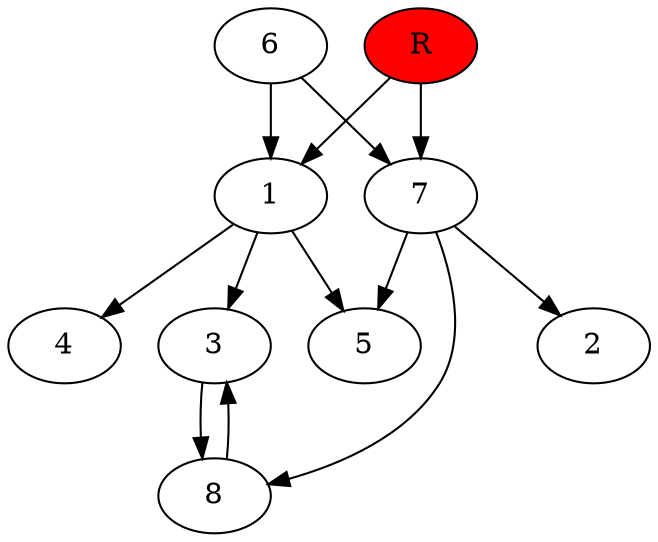 digraph prb14591 {
	1
	2
	3
	4
	5
	6
	7
	8
	R [fillcolor="#ff0000" style=filled]
	1 -> 3
	1 -> 4
	1 -> 5
	3 -> 8
	6 -> 1
	6 -> 7
	7 -> 2
	7 -> 5
	7 -> 8
	8 -> 3
	R -> 1
	R -> 7
}
